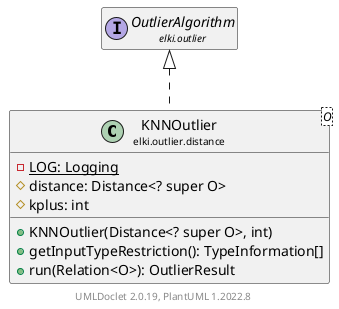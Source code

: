 @startuml
    remove .*\.(Instance|Par|Parameterizer|Factory)$
    set namespaceSeparator none
    hide empty fields
    hide empty methods

    class "<size:14>KNNOutlier\n<size:10>elki.outlier.distance" as elki.outlier.distance.KNNOutlier<O> [[KNNOutlier.html]] {
        {static} -LOG: Logging
        #distance: Distance<? super O>
        #kplus: int
        +KNNOutlier(Distance<? super O>, int)
        +getInputTypeRestriction(): TypeInformation[]
        +run(Relation<O>): OutlierResult
    }

    interface "<size:14>OutlierAlgorithm\n<size:10>elki.outlier" as elki.outlier.OutlierAlgorithm [[../OutlierAlgorithm.html]]
    class "<size:14>KNNOutlier.Par\n<size:10>elki.outlier.distance" as elki.outlier.distance.KNNOutlier.Par<O> [[KNNOutlier.Par.html]]

    elki.outlier.OutlierAlgorithm <|.. elki.outlier.distance.KNNOutlier
    elki.outlier.distance.KNNOutlier +-- elki.outlier.distance.KNNOutlier.Par

    center footer UMLDoclet 2.0.19, PlantUML 1.2022.8
@enduml
